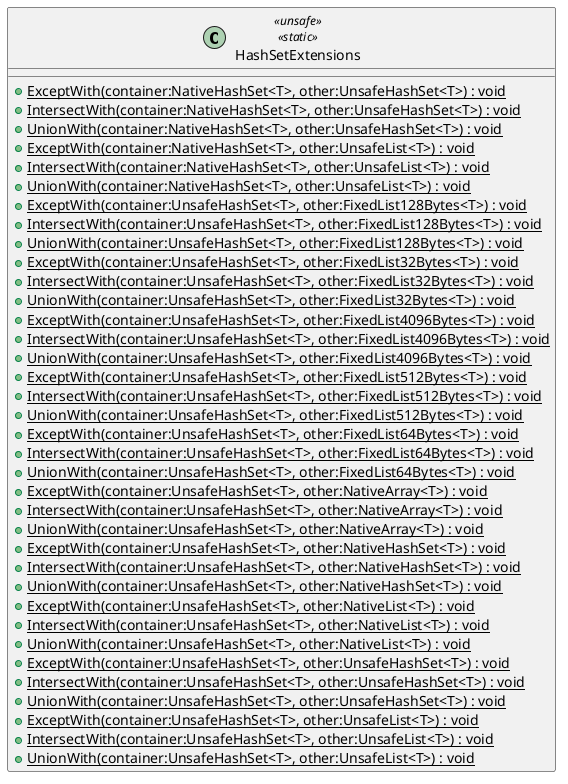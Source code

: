@startuml
class HashSetExtensions <<unsafe>> <<static>> {
    + {static} ExceptWith(container:NativeHashSet<T>, other:UnsafeHashSet<T>) : void
    + {static} IntersectWith(container:NativeHashSet<T>, other:UnsafeHashSet<T>) : void
    + {static} UnionWith(container:NativeHashSet<T>, other:UnsafeHashSet<T>) : void
    + {static} ExceptWith(container:NativeHashSet<T>, other:UnsafeList<T>) : void
    + {static} IntersectWith(container:NativeHashSet<T>, other:UnsafeList<T>) : void
    + {static} UnionWith(container:NativeHashSet<T>, other:UnsafeList<T>) : void
    + {static} ExceptWith(container:UnsafeHashSet<T>, other:FixedList128Bytes<T>) : void
    + {static} IntersectWith(container:UnsafeHashSet<T>, other:FixedList128Bytes<T>) : void
    + {static} UnionWith(container:UnsafeHashSet<T>, other:FixedList128Bytes<T>) : void
    + {static} ExceptWith(container:UnsafeHashSet<T>, other:FixedList32Bytes<T>) : void
    + {static} IntersectWith(container:UnsafeHashSet<T>, other:FixedList32Bytes<T>) : void
    + {static} UnionWith(container:UnsafeHashSet<T>, other:FixedList32Bytes<T>) : void
    + {static} ExceptWith(container:UnsafeHashSet<T>, other:FixedList4096Bytes<T>) : void
    + {static} IntersectWith(container:UnsafeHashSet<T>, other:FixedList4096Bytes<T>) : void
    + {static} UnionWith(container:UnsafeHashSet<T>, other:FixedList4096Bytes<T>) : void
    + {static} ExceptWith(container:UnsafeHashSet<T>, other:FixedList512Bytes<T>) : void
    + {static} IntersectWith(container:UnsafeHashSet<T>, other:FixedList512Bytes<T>) : void
    + {static} UnionWith(container:UnsafeHashSet<T>, other:FixedList512Bytes<T>) : void
    + {static} ExceptWith(container:UnsafeHashSet<T>, other:FixedList64Bytes<T>) : void
    + {static} IntersectWith(container:UnsafeHashSet<T>, other:FixedList64Bytes<T>) : void
    + {static} UnionWith(container:UnsafeHashSet<T>, other:FixedList64Bytes<T>) : void
    + {static} ExceptWith(container:UnsafeHashSet<T>, other:NativeArray<T>) : void
    + {static} IntersectWith(container:UnsafeHashSet<T>, other:NativeArray<T>) : void
    + {static} UnionWith(container:UnsafeHashSet<T>, other:NativeArray<T>) : void
    + {static} ExceptWith(container:UnsafeHashSet<T>, other:NativeHashSet<T>) : void
    + {static} IntersectWith(container:UnsafeHashSet<T>, other:NativeHashSet<T>) : void
    + {static} UnionWith(container:UnsafeHashSet<T>, other:NativeHashSet<T>) : void
    + {static} ExceptWith(container:UnsafeHashSet<T>, other:NativeList<T>) : void
    + {static} IntersectWith(container:UnsafeHashSet<T>, other:NativeList<T>) : void
    + {static} UnionWith(container:UnsafeHashSet<T>, other:NativeList<T>) : void
    + {static} ExceptWith(container:UnsafeHashSet<T>, other:UnsafeHashSet<T>) : void
    + {static} IntersectWith(container:UnsafeHashSet<T>, other:UnsafeHashSet<T>) : void
    + {static} UnionWith(container:UnsafeHashSet<T>, other:UnsafeHashSet<T>) : void
    + {static} ExceptWith(container:UnsafeHashSet<T>, other:UnsafeList<T>) : void
    + {static} IntersectWith(container:UnsafeHashSet<T>, other:UnsafeList<T>) : void
    + {static} UnionWith(container:UnsafeHashSet<T>, other:UnsafeList<T>) : void
}
@enduml
